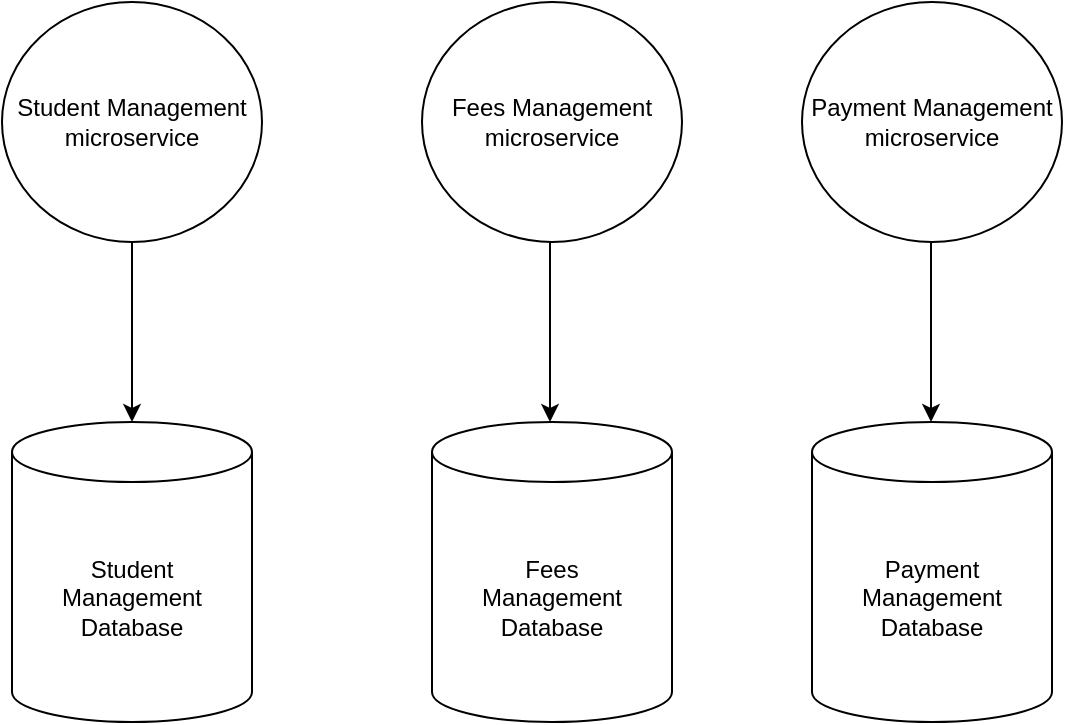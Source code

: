 <mxfile version="21.6.8" type="github">
  <diagram name="Page-1" id="BhH8fKZnJ1AYjPZsarIK">
    <mxGraphModel dx="1050" dy="585" grid="1" gridSize="10" guides="1" tooltips="1" connect="1" arrows="1" fold="1" page="1" pageScale="1" pageWidth="850" pageHeight="1100" math="0" shadow="0">
      <root>
        <mxCell id="0" />
        <mxCell id="1" parent="0" />
        <mxCell id="4TwH-LX46hyZYiOAjWzK-1" value="Student Management&lt;br&gt;microservice" style="ellipse;whiteSpace=wrap;html=1;" vertex="1" parent="1">
          <mxGeometry x="150" y="100" width="130" height="120" as="geometry" />
        </mxCell>
        <mxCell id="4TwH-LX46hyZYiOAjWzK-2" value="Student &lt;br&gt;Management Database" style="shape=cylinder3;whiteSpace=wrap;html=1;boundedLbl=1;backgroundOutline=1;size=15;" vertex="1" parent="1">
          <mxGeometry x="155" y="310" width="120" height="150" as="geometry" />
        </mxCell>
        <mxCell id="4TwH-LX46hyZYiOAjWzK-3" value="Fees Management&lt;br&gt;microservice" style="ellipse;whiteSpace=wrap;html=1;" vertex="1" parent="1">
          <mxGeometry x="360" y="100" width="130" height="120" as="geometry" />
        </mxCell>
        <mxCell id="4TwH-LX46hyZYiOAjWzK-4" value="Payment Management&lt;br&gt;microservice" style="ellipse;whiteSpace=wrap;html=1;" vertex="1" parent="1">
          <mxGeometry x="550" y="100" width="130" height="120" as="geometry" />
        </mxCell>
        <mxCell id="4TwH-LX46hyZYiOAjWzK-5" value="Fees&lt;br&gt;Management Database" style="shape=cylinder3;whiteSpace=wrap;html=1;boundedLbl=1;backgroundOutline=1;size=15;" vertex="1" parent="1">
          <mxGeometry x="365" y="310" width="120" height="150" as="geometry" />
        </mxCell>
        <mxCell id="4TwH-LX46hyZYiOAjWzK-6" value="Payment&lt;br&gt;Management Database" style="shape=cylinder3;whiteSpace=wrap;html=1;boundedLbl=1;backgroundOutline=1;size=15;" vertex="1" parent="1">
          <mxGeometry x="555" y="310" width="120" height="150" as="geometry" />
        </mxCell>
        <mxCell id="4TwH-LX46hyZYiOAjWzK-7" value="" style="endArrow=classic;html=1;rounded=0;exitX=0.5;exitY=1;exitDx=0;exitDy=0;entryX=0.5;entryY=0;entryDx=0;entryDy=0;entryPerimeter=0;" edge="1" parent="1" source="4TwH-LX46hyZYiOAjWzK-1" target="4TwH-LX46hyZYiOAjWzK-2">
          <mxGeometry width="50" height="50" relative="1" as="geometry">
            <mxPoint x="400" y="330" as="sourcePoint" />
            <mxPoint x="210" y="280" as="targetPoint" />
          </mxGeometry>
        </mxCell>
        <mxCell id="4TwH-LX46hyZYiOAjWzK-8" value="" style="endArrow=classic;html=1;rounded=0;exitX=0.5;exitY=1;exitDx=0;exitDy=0;entryX=0.5;entryY=0;entryDx=0;entryDy=0;entryPerimeter=0;" edge="1" parent="1">
          <mxGeometry width="50" height="50" relative="1" as="geometry">
            <mxPoint x="424" y="220" as="sourcePoint" />
            <mxPoint x="424" y="310" as="targetPoint" />
          </mxGeometry>
        </mxCell>
        <mxCell id="4TwH-LX46hyZYiOAjWzK-9" value="" style="endArrow=classic;html=1;rounded=0;exitX=0.5;exitY=1;exitDx=0;exitDy=0;entryX=0.5;entryY=0;entryDx=0;entryDy=0;entryPerimeter=0;" edge="1" parent="1">
          <mxGeometry width="50" height="50" relative="1" as="geometry">
            <mxPoint x="614.5" y="220" as="sourcePoint" />
            <mxPoint x="614.5" y="310" as="targetPoint" />
            <Array as="points">
              <mxPoint x="614.5" y="270" />
            </Array>
          </mxGeometry>
        </mxCell>
      </root>
    </mxGraphModel>
  </diagram>
</mxfile>
